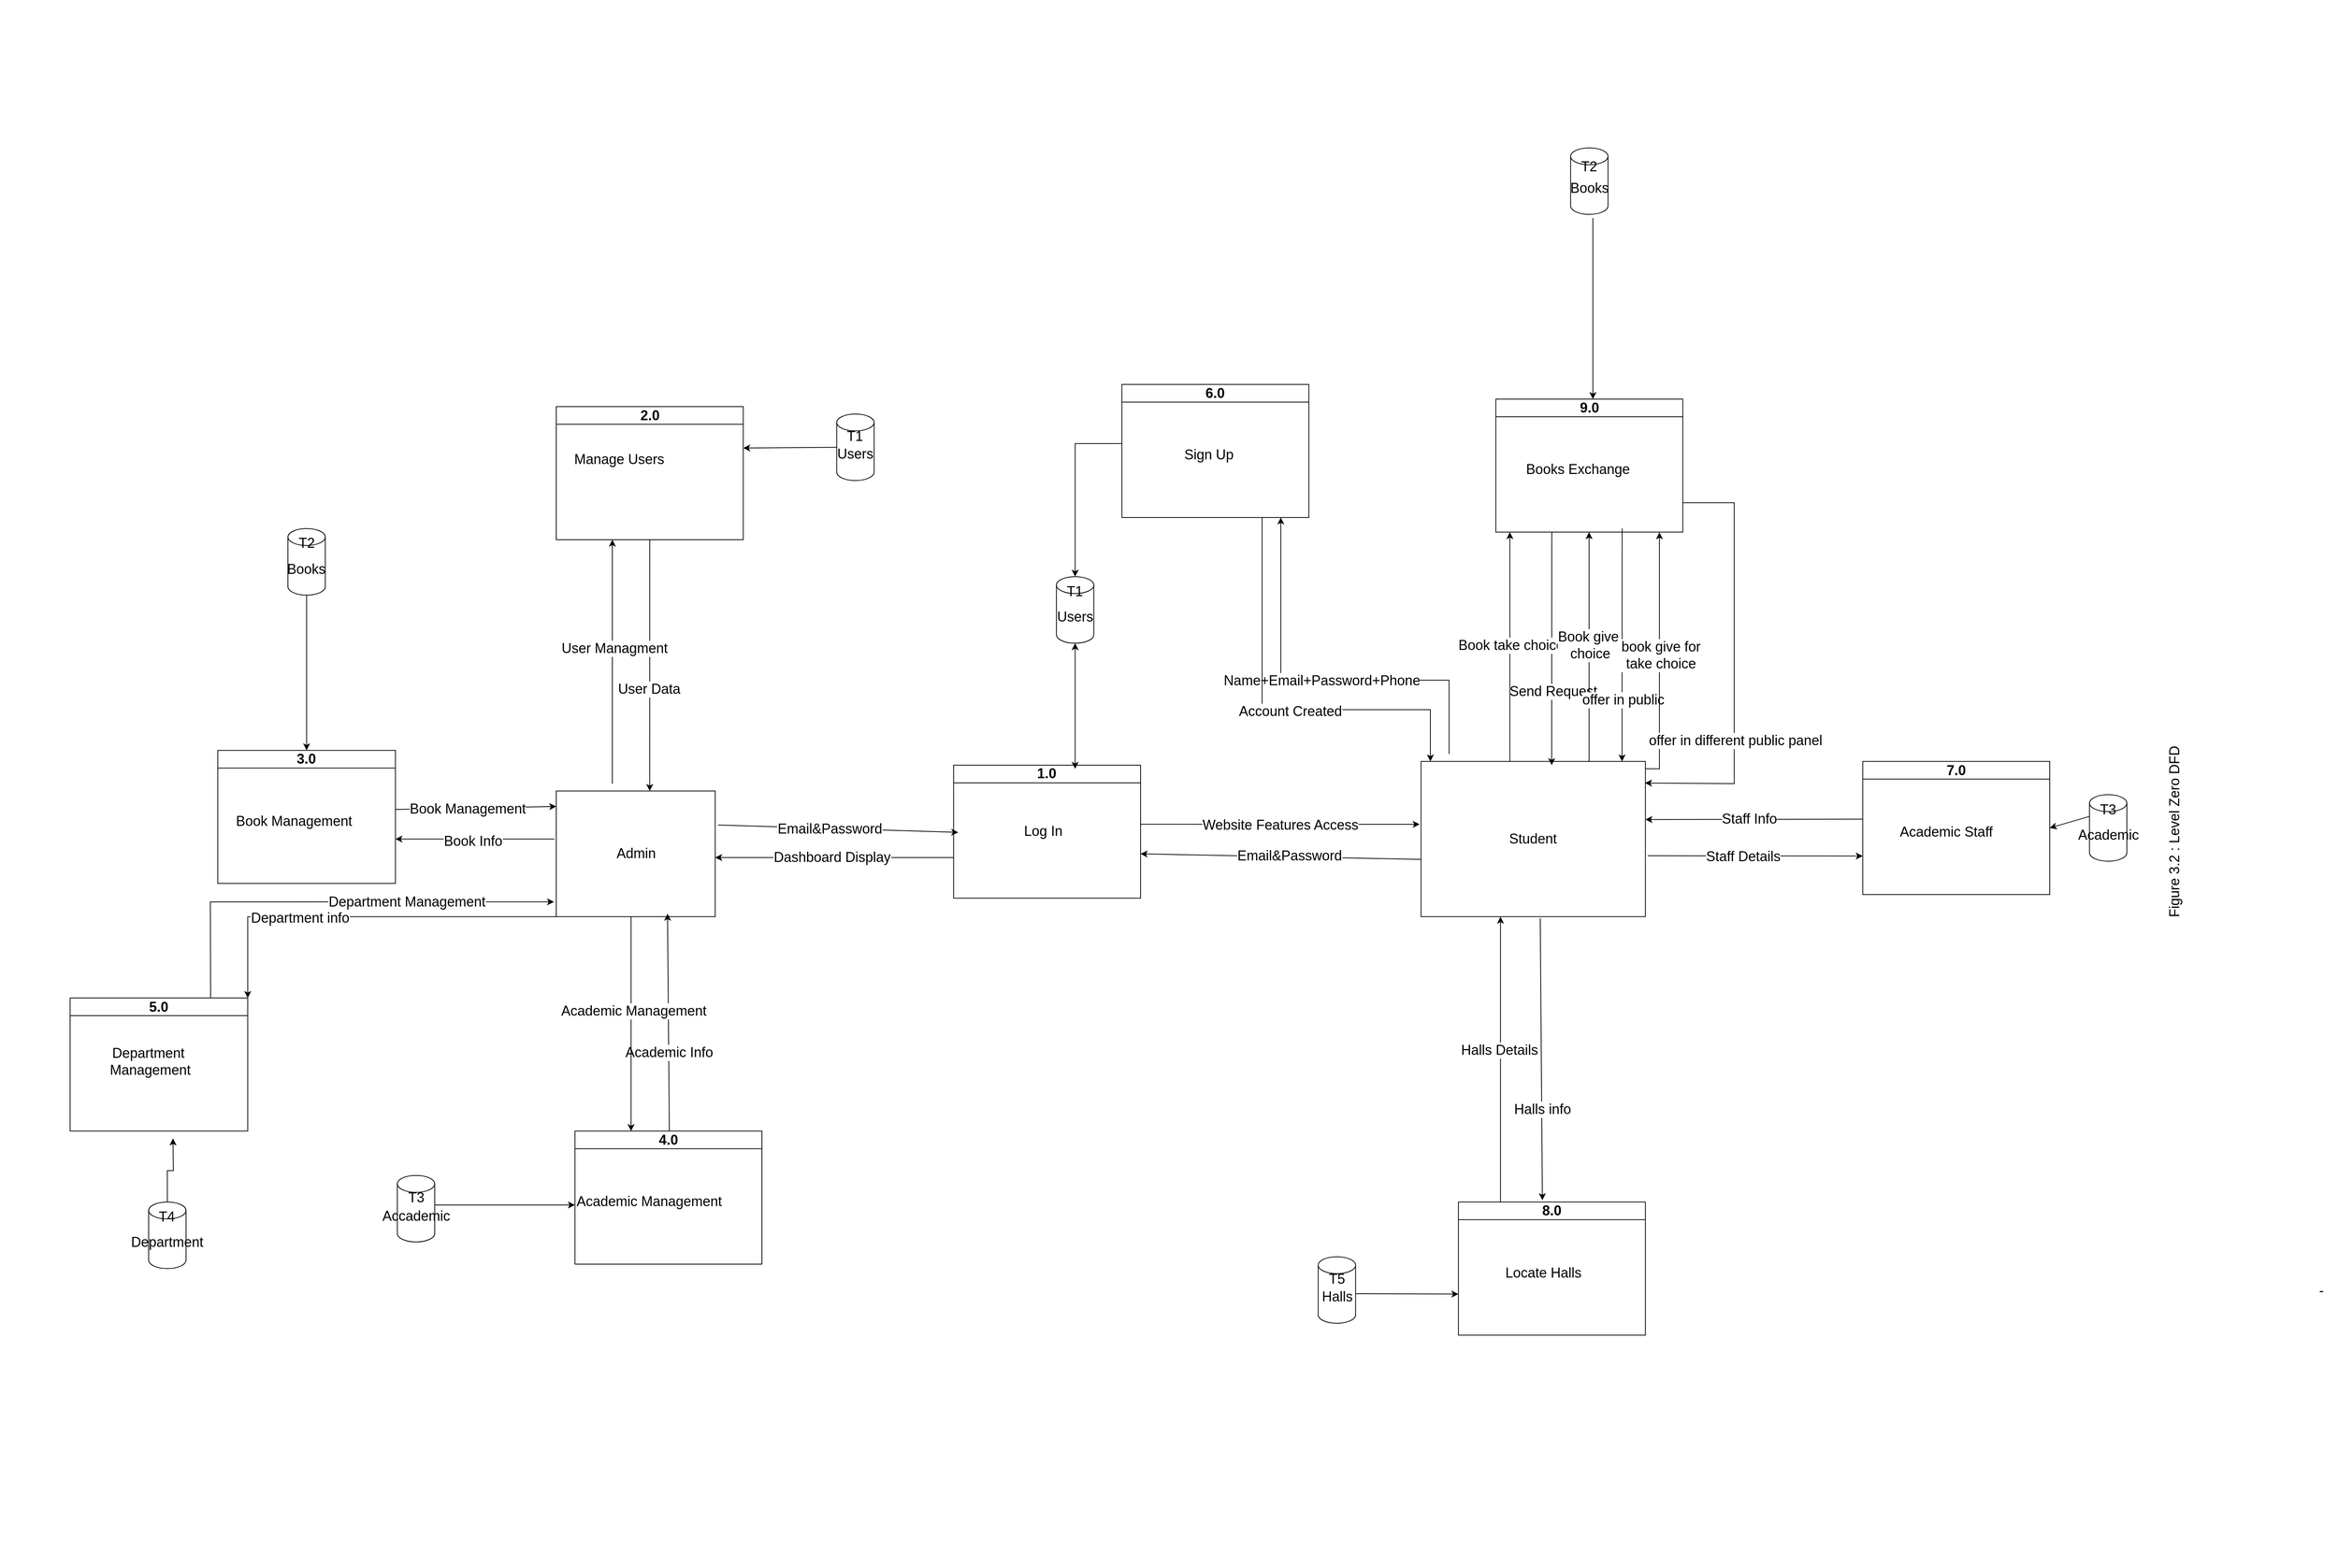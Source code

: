 <mxfile version="26.2.2">
  <diagram name="Page-1" id="_9vZ8oShTqBhKoVnPYbj">
    <mxGraphModel dx="2856" dy="1778" grid="1" gridSize="10" guides="1" tooltips="1" connect="1" arrows="1" fold="1" page="1" pageScale="1" pageWidth="827" pageHeight="1169" math="0" shadow="0">
      <root>
        <mxCell id="0" />
        <mxCell id="1" parent="0" />
        <mxCell id="Md7voPXawlqijYOtu8PX-1" value="" style="group;fontSize=18;" vertex="1" connectable="0" parent="1">
          <mxGeometry x="150" y="150" width="3040" height="2040" as="geometry" />
        </mxCell>
        <mxCell id="8zWX4DSV_wn8XyTYf-UK-1" value="1.0" style="swimlane;whiteSpace=wrap;html=1;fontSize=18;" parent="Md7voPXawlqijYOtu8PX-1" vertex="1">
          <mxGeometry x="1240.32" y="995.943" width="243.2" height="173.208" as="geometry" />
        </mxCell>
        <mxCell id="8zWX4DSV_wn8XyTYf-UK-2" value="&amp;nbsp;Log In&lt;div&gt;&lt;br&gt;&lt;/div&gt;" style="text;html=1;align=center;verticalAlign=middle;resizable=0;points=[];autosize=1;strokeColor=none;fillColor=none;fontSize=18;" parent="8zWX4DSV_wn8XyTYf-UK-1" vertex="1">
          <mxGeometry x="74.04" y="67.17" width="80" height="60" as="geometry" />
        </mxCell>
        <mxCell id="8zWX4DSV_wn8XyTYf-UK-3" value="&lt;font&gt;Admin&lt;/font&gt;" style="rounded=0;whiteSpace=wrap;html=1;fontSize=18;" parent="Md7voPXawlqijYOtu8PX-1" vertex="1">
          <mxGeometry x="723.52" y="1029.623" width="206.72" height="163.585" as="geometry" />
        </mxCell>
        <mxCell id="8zWX4DSV_wn8XyTYf-UK-4" value="" style="endArrow=classic;html=1;rounded=0;entryX=1;entryY=0.75;entryDx=0;entryDy=0;fontSize=18;" parent="Md7voPXawlqijYOtu8PX-1" edge="1">
          <mxGeometry width="50" height="50" relative="1" as="geometry">
            <mxPoint x="1240.32" y="1116.226" as="sourcePoint" />
            <mxPoint x="930.24" y="1116.226" as="targetPoint" />
          </mxGeometry>
        </mxCell>
        <mxCell id="8zWX4DSV_wn8XyTYf-UK-5" value="Dashboard Display" style="edgeLabel;html=1;align=center;verticalAlign=middle;resizable=0;points=[];fontSize=18;" parent="8zWX4DSV_wn8XyTYf-UK-4" vertex="1" connectable="0">
          <mxGeometry x="0.026" relative="1" as="geometry">
            <mxPoint as="offset" />
          </mxGeometry>
        </mxCell>
        <mxCell id="8zWX4DSV_wn8XyTYf-UK-6" value="" style="endArrow=classic;html=1;rounded=0;exitX=1.025;exitY=0.383;exitDx=0;exitDy=0;exitPerimeter=0;fontSize=18;" parent="Md7voPXawlqijYOtu8PX-1" edge="1">
          <mxGeometry width="50" height="50" relative="1" as="geometry">
            <mxPoint x="933.888" y="1073.848" as="sourcePoint" />
            <mxPoint x="1246.4" y="1083.509" as="targetPoint" />
          </mxGeometry>
        </mxCell>
        <mxCell id="8zWX4DSV_wn8XyTYf-UK-7" value="Email&amp;amp;Password" style="edgeLabel;html=1;align=center;verticalAlign=middle;resizable=0;points=[];fontSize=18;" parent="8zWX4DSV_wn8XyTYf-UK-6" vertex="1" connectable="0">
          <mxGeometry x="-0.075" relative="1" as="geometry">
            <mxPoint as="offset" />
          </mxGeometry>
        </mxCell>
        <mxCell id="8zWX4DSV_wn8XyTYf-UK-8" value="2.0" style="swimlane;whiteSpace=wrap;html=1;fontSize=18;" parent="Md7voPXawlqijYOtu8PX-1" vertex="1">
          <mxGeometry x="723.52" y="529.284" width="243.2" height="173.208" as="geometry" />
        </mxCell>
        <mxCell id="8zWX4DSV_wn8XyTYf-UK-9" value="Manage Users" style="text;html=1;align=center;verticalAlign=middle;resizable=0;points=[];autosize=1;strokeColor=none;fillColor=none;fontSize=18;" parent="8zWX4DSV_wn8XyTYf-UK-8" vertex="1">
          <mxGeometry x="11.119" y="48.887" width="140" height="40" as="geometry" />
        </mxCell>
        <mxCell id="8zWX4DSV_wn8XyTYf-UK-10" value="" style="endArrow=classic;html=1;rounded=0;entryX=0.583;entryY=0.083;entryDx=0;entryDy=0;entryPerimeter=0;fontSize=18;" parent="Md7voPXawlqijYOtu8PX-1" edge="1">
          <mxGeometry width="50" height="50" relative="1" as="geometry">
            <mxPoint x="845.12" y="702.491" as="sourcePoint" />
            <mxPoint x="845.071" y="1029.623" as="targetPoint" />
          </mxGeometry>
        </mxCell>
        <mxCell id="8zWX4DSV_wn8XyTYf-UK-11" value="User Data" style="edgeLabel;html=1;align=center;verticalAlign=middle;resizable=0;points=[];fontSize=18;" parent="8zWX4DSV_wn8XyTYf-UK-10" vertex="1" connectable="0">
          <mxGeometry x="0.01" y="-1" relative="1" as="geometry">
            <mxPoint y="29" as="offset" />
          </mxGeometry>
        </mxCell>
        <mxCell id="8zWX4DSV_wn8XyTYf-UK-12" value="" style="endArrow=classic;html=1;rounded=0;exitX=0.25;exitY=0;exitDx=0;exitDy=0;fontSize=18;" parent="Md7voPXawlqijYOtu8PX-1" edge="1">
          <mxGeometry width="50" height="50" relative="1" as="geometry">
            <mxPoint x="796.48" y="1020.038" as="sourcePoint" />
            <mxPoint x="796.48" y="702.491" as="targetPoint" />
          </mxGeometry>
        </mxCell>
        <mxCell id="8zWX4DSV_wn8XyTYf-UK-13" value="User Managment" style="edgeLabel;html=1;align=center;verticalAlign=middle;resizable=0;points=[];fontSize=18;" parent="8zWX4DSV_wn8XyTYf-UK-12" vertex="1" connectable="0">
          <mxGeometry x="0.108" y="-2" relative="1" as="geometry">
            <mxPoint as="offset" />
          </mxGeometry>
        </mxCell>
        <mxCell id="8zWX4DSV_wn8XyTYf-UK-14" value="Users" style="shape=cylinder3;whiteSpace=wrap;html=1;boundedLbl=1;backgroundOutline=1;size=11;fontSize=18;" parent="Md7voPXawlqijYOtu8PX-1" vertex="1">
          <mxGeometry x="1088.32" y="538.906" width="48.64" height="86.604" as="geometry" />
        </mxCell>
        <mxCell id="8zWX4DSV_wn8XyTYf-UK-15" value="" style="endArrow=classic;html=1;rounded=0;exitX=0;exitY=0.5;exitDx=0;exitDy=0;exitPerimeter=0;fontSize=18;" parent="Md7voPXawlqijYOtu8PX-1" source="8zWX4DSV_wn8XyTYf-UK-14" edge="1">
          <mxGeometry width="50" height="50" relative="1" as="geometry">
            <mxPoint x="1036.64" y="586.057" as="sourcePoint" />
            <mxPoint x="966.72" y="583.171" as="targetPoint" />
          </mxGeometry>
        </mxCell>
        <mxCell id="8zWX4DSV_wn8XyTYf-UK-16" value="T1" style="text;html=1;align=center;verticalAlign=middle;whiteSpace=wrap;rounded=0;fontSize=18;" parent="Md7voPXawlqijYOtu8PX-1" vertex="1">
          <mxGeometry x="1094.4" y="548.529" width="36.48" height="38.491" as="geometry" />
        </mxCell>
        <mxCell id="8zWX4DSV_wn8XyTYf-UK-17" value="3.0" style="swimlane;whiteSpace=wrap;html=1;fontSize=18;" parent="Md7voPXawlqijYOtu8PX-1" vertex="1">
          <mxGeometry x="283.279" y="976.698" width="231.04" height="173.208" as="geometry" />
        </mxCell>
        <mxCell id="8zWX4DSV_wn8XyTYf-UK-18" value="Book Management" style="text;html=1;align=center;verticalAlign=middle;resizable=0;points=[];autosize=1;strokeColor=none;fillColor=none;fontSize=18;" parent="8zWX4DSV_wn8XyTYf-UK-17" vertex="1">
          <mxGeometry x="14.159" y="71.981" width="170" height="40" as="geometry" />
        </mxCell>
        <mxCell id="8zWX4DSV_wn8XyTYf-UK-19" value="" style="endArrow=classic;html=1;rounded=0;exitX=0;exitY=0.75;exitDx=0;exitDy=0;fontSize=18;" parent="Md7voPXawlqijYOtu8PX-1" edge="1">
          <mxGeometry width="50" height="50" relative="1" as="geometry">
            <mxPoint x="721.039" y="1092.17" as="sourcePoint" />
            <mxPoint x="514.319" y="1092.17" as="targetPoint" />
          </mxGeometry>
        </mxCell>
        <mxCell id="8zWX4DSV_wn8XyTYf-UK-20" value="Book Info" style="edgeLabel;html=1;align=center;verticalAlign=middle;resizable=0;points=[];fontSize=18;" parent="8zWX4DSV_wn8XyTYf-UK-19" vertex="1" connectable="0">
          <mxGeometry x="0.024" y="3" relative="1" as="geometry">
            <mxPoint as="offset" />
          </mxGeometry>
        </mxCell>
        <mxCell id="8zWX4DSV_wn8XyTYf-UK-21" value="" style="endArrow=classic;html=1;rounded=0;entryX=0.017;entryY=0.383;entryDx=0;entryDy=0;entryPerimeter=0;fontSize=18;" parent="Md7voPXawlqijYOtu8PX-1" edge="1">
          <mxGeometry width="50" height="50" relative="1" as="geometry">
            <mxPoint x="514.319" y="1053.679" as="sourcePoint" />
            <mxPoint x="723.52" y="1049.792" as="targetPoint" />
          </mxGeometry>
        </mxCell>
        <mxCell id="8zWX4DSV_wn8XyTYf-UK-22" value="Book Management" style="edgeLabel;html=1;align=center;verticalAlign=middle;resizable=0;points=[];fontSize=18;" parent="8zWX4DSV_wn8XyTYf-UK-21" vertex="1" connectable="0">
          <mxGeometry x="-0.105" y="-1" relative="1" as="geometry">
            <mxPoint as="offset" />
          </mxGeometry>
        </mxCell>
        <mxCell id="8zWX4DSV_wn8XyTYf-UK-23" value="Books" style="shape=cylinder3;whiteSpace=wrap;html=1;boundedLbl=1;backgroundOutline=1;size=11;fontSize=18;" parent="Md7voPXawlqijYOtu8PX-1" vertex="1">
          <mxGeometry x="374.479" y="688.019" width="48.64" height="86.604" as="geometry" />
        </mxCell>
        <mxCell id="8zWX4DSV_wn8XyTYf-UK-24" value="T2" style="text;html=1;align=center;verticalAlign=middle;whiteSpace=wrap;rounded=0;fontSize=18;" parent="Md7voPXawlqijYOtu8PX-1" vertex="1">
          <mxGeometry x="380.559" y="688.019" width="36.48" height="38.491" as="geometry" />
        </mxCell>
        <mxCell id="8zWX4DSV_wn8XyTYf-UK-25" value="" style="endArrow=classic;html=1;rounded=0;exitX=0.5;exitY=1;exitDx=0;exitDy=0;exitPerimeter=0;entryX=0.5;entryY=0;entryDx=0;entryDy=0;fontSize=18;" parent="Md7voPXawlqijYOtu8PX-1" source="8zWX4DSV_wn8XyTYf-UK-23" target="8zWX4DSV_wn8XyTYf-UK-17" edge="1">
          <mxGeometry width="50" height="50" relative="1" as="geometry">
            <mxPoint x="417.039" y="841.981" as="sourcePoint" />
            <mxPoint x="380.559" y="957.453" as="targetPoint" />
          </mxGeometry>
        </mxCell>
        <mxCell id="8zWX4DSV_wn8XyTYf-UK-26" value="4.0" style="swimlane;whiteSpace=wrap;html=1;fontSize=18;" parent="Md7voPXawlqijYOtu8PX-1" vertex="1">
          <mxGeometry x="747.84" y="1472.264" width="243.2" height="173.208" as="geometry" />
        </mxCell>
        <mxCell id="8zWX4DSV_wn8XyTYf-UK-27" value="Academic Management" style="text;html=1;align=center;verticalAlign=middle;resizable=0;points=[];autosize=1;strokeColor=none;fillColor=none;fontSize=18;" parent="8zWX4DSV_wn8XyTYf-UK-26" vertex="1">
          <mxGeometry x="-9.081" y="71.981" width="210" height="40" as="geometry" />
        </mxCell>
        <mxCell id="8zWX4DSV_wn8XyTYf-UK-28" value="" style="endArrow=classic;html=1;rounded=0;entryX=0.567;entryY=0.967;entryDx=0;entryDy=0;entryPerimeter=0;fontSize=18;" parent="Md7voPXawlqijYOtu8PX-1" edge="1">
          <mxGeometry width="50" height="50" relative="1" as="geometry">
            <mxPoint x="870.632" y="1472.264" as="sourcePoint" />
            <mxPoint x="868.248" y="1189.397" as="targetPoint" />
          </mxGeometry>
        </mxCell>
        <mxCell id="8zWX4DSV_wn8XyTYf-UK-29" value="Academic Info" style="edgeLabel;html=1;align=center;verticalAlign=middle;resizable=0;points=[];fontSize=18;" parent="8zWX4DSV_wn8XyTYf-UK-28" vertex="1" connectable="0">
          <mxGeometry x="-0.224" y="1" relative="1" as="geometry">
            <mxPoint x="1" y="7" as="offset" />
          </mxGeometry>
        </mxCell>
        <mxCell id="8zWX4DSV_wn8XyTYf-UK-30" value="" style="endArrow=classic;html=1;rounded=0;entryX=0.3;entryY=0;entryDx=0;entryDy=0;entryPerimeter=0;exitX=0.25;exitY=1;exitDx=0;exitDy=0;fontSize=18;" parent="Md7voPXawlqijYOtu8PX-1" target="8zWX4DSV_wn8XyTYf-UK-26" edge="1">
          <mxGeometry width="50" height="50" relative="1" as="geometry">
            <mxPoint x="820.8" y="1193.208" as="sourcePoint" />
            <mxPoint x="796.48" y="1202.83" as="targetPoint" />
          </mxGeometry>
        </mxCell>
        <mxCell id="8zWX4DSV_wn8XyTYf-UK-31" value="Academic Management" style="edgeLabel;html=1;align=center;verticalAlign=middle;resizable=0;points=[];fontSize=18;" parent="8zWX4DSV_wn8XyTYf-UK-30" vertex="1" connectable="0">
          <mxGeometry x="-0.117" y="3" relative="1" as="geometry">
            <mxPoint as="offset" />
          </mxGeometry>
        </mxCell>
        <mxCell id="8zWX4DSV_wn8XyTYf-UK-32" value="&lt;font&gt;Accademic&lt;/font&gt;" style="shape=cylinder3;whiteSpace=wrap;html=1;boundedLbl=1;backgroundOutline=1;size=11;fontSize=18;" parent="Md7voPXawlqijYOtu8PX-1" vertex="1">
          <mxGeometry x="516.8" y="1530.0" width="48.64" height="86.604" as="geometry" />
        </mxCell>
        <mxCell id="8zWX4DSV_wn8XyTYf-UK-33" value="T3" style="text;html=1;align=center;verticalAlign=middle;whiteSpace=wrap;rounded=0;fontSize=18;" parent="Md7voPXawlqijYOtu8PX-1" vertex="1">
          <mxGeometry x="504.64" y="1530.0" width="72.96" height="57.736" as="geometry" />
        </mxCell>
        <mxCell id="8zWX4DSV_wn8XyTYf-UK-34" value="" style="endArrow=classic;html=1;rounded=0;fontSize=18;" parent="Md7voPXawlqijYOtu8PX-1" edge="1">
          <mxGeometry width="50" height="50" relative="1" as="geometry">
            <mxPoint x="565.44" y="1568.491" as="sourcePoint" />
            <mxPoint x="747.84" y="1568.491" as="targetPoint" />
          </mxGeometry>
        </mxCell>
        <mxCell id="8zWX4DSV_wn8XyTYf-UK-35" value="Student" style="rounded=0;whiteSpace=wrap;html=1;fontSize=18;" parent="Md7voPXawlqijYOtu8PX-1" vertex="1">
          <mxGeometry x="1848.32" y="991.132" width="291.84" height="202.075" as="geometry" />
        </mxCell>
        <mxCell id="8zWX4DSV_wn8XyTYf-UK-36" value="" style="endArrow=classic;html=1;rounded=0;exitX=0;exitY=0.75;exitDx=0;exitDy=0;fontSize=18;" parent="Md7voPXawlqijYOtu8PX-1" edge="1">
          <mxGeometry width="50" height="50" relative="1" as="geometry">
            <mxPoint x="1848.32" y="1118.632" as="sourcePoint" />
            <mxPoint x="1483.52" y="1111.415" as="targetPoint" />
          </mxGeometry>
        </mxCell>
        <mxCell id="8zWX4DSV_wn8XyTYf-UK-37" value="Email&amp;amp;Password" style="edgeLabel;html=1;align=center;verticalAlign=middle;resizable=0;points=[];fontSize=18;" parent="8zWX4DSV_wn8XyTYf-UK-36" vertex="1" connectable="0">
          <mxGeometry x="-0.058" y="-1" relative="1" as="geometry">
            <mxPoint as="offset" />
          </mxGeometry>
        </mxCell>
        <mxCell id="8zWX4DSV_wn8XyTYf-UK-38" value="" style="endArrow=classic;html=1;rounded=0;entryX=-0.011;entryY=0.385;entryDx=0;entryDy=0;entryPerimeter=0;fontSize=18;" parent="Md7voPXawlqijYOtu8PX-1" edge="1">
          <mxGeometry width="50" height="50" relative="1" as="geometry">
            <mxPoint x="1483.52" y="1072.925" as="sourcePoint" />
            <mxPoint x="1846.581" y="1072.973" as="targetPoint" />
          </mxGeometry>
        </mxCell>
        <mxCell id="8zWX4DSV_wn8XyTYf-UK-39" value="Website Features Access" style="edgeLabel;html=1;align=center;verticalAlign=middle;resizable=0;points=[];fontSize=18;" parent="8zWX4DSV_wn8XyTYf-UK-38" vertex="1" connectable="0">
          <mxGeometry x="0.001" y="-1" relative="1" as="geometry">
            <mxPoint as="offset" />
          </mxGeometry>
        </mxCell>
        <mxCell id="8zWX4DSV_wn8XyTYf-UK-40" value="9.0" style="swimlane;whiteSpace=wrap;html=1;fontSize=18;" parent="Md7voPXawlqijYOtu8PX-1" vertex="1">
          <mxGeometry x="1945.6" y="519.469" width="243.2" height="173.208" as="geometry" />
        </mxCell>
        <mxCell id="8zWX4DSV_wn8XyTYf-UK-41" value="Books Exchange" style="text;html=1;align=center;verticalAlign=middle;resizable=0;points=[];autosize=1;strokeColor=none;fillColor=none;fontSize=18;" parent="8zWX4DSV_wn8XyTYf-UK-40" vertex="1">
          <mxGeometry x="26.48" y="71.981" width="160" height="40" as="geometry" />
        </mxCell>
        <mxCell id="8zWX4DSV_wn8XyTYf-UK-42" value="" style="endArrow=classic;html=1;rounded=0;entryX=0.649;entryY=0.043;entryDx=0;entryDy=0;entryPerimeter=0;fontSize=18;" parent="Md7voPXawlqijYOtu8PX-1" edge="1">
          <mxGeometry width="50" height="50" relative="1" as="geometry">
            <mxPoint x="2018.402" y="692.676" as="sourcePoint" />
            <mxPoint x="2018.256" y="995.943" as="targetPoint" />
          </mxGeometry>
        </mxCell>
        <mxCell id="8zWX4DSV_wn8XyTYf-UK-43" value="Send Request" style="edgeLabel;html=1;align=center;verticalAlign=middle;resizable=0;points=[];fontSize=18;" parent="8zWX4DSV_wn8XyTYf-UK-42" vertex="1" connectable="0">
          <mxGeometry x="0.37" y="1" relative="1" as="geometry">
            <mxPoint as="offset" />
          </mxGeometry>
        </mxCell>
        <mxCell id="8zWX4DSV_wn8XyTYf-UK-44" value="" style="endArrow=classic;html=1;rounded=0;fontSize=18;" parent="Md7voPXawlqijYOtu8PX-1" edge="1">
          <mxGeometry width="50" height="50" relative="1" as="geometry">
            <mxPoint x="1963.84" y="990.978" as="sourcePoint" />
            <mxPoint x="1963.84" y="692.676" as="targetPoint" />
          </mxGeometry>
        </mxCell>
        <mxCell id="8zWX4DSV_wn8XyTYf-UK-45" value="Book take choice" style="edgeLabel;html=1;align=center;verticalAlign=middle;resizable=0;points=[];fontSize=18;" parent="8zWX4DSV_wn8XyTYf-UK-44" vertex="1" connectable="0">
          <mxGeometry x="0.017" y="-1" relative="1" as="geometry">
            <mxPoint as="offset" />
          </mxGeometry>
        </mxCell>
        <mxCell id="8zWX4DSV_wn8XyTYf-UK-46" value="Books" style="shape=cylinder3;whiteSpace=wrap;html=1;boundedLbl=1;backgroundOutline=1;size=11;fontSize=18;" parent="Md7voPXawlqijYOtu8PX-1" vertex="1">
          <mxGeometry x="2042.88" y="192.453" width="48.64" height="86.604" as="geometry" />
        </mxCell>
        <mxCell id="8zWX4DSV_wn8XyTYf-UK-47" value="" style="endArrow=classic;html=1;rounded=0;exitX=0;exitY=0.5;exitDx=0;exitDy=0;exitPerimeter=0;entryX=1;entryY=0.5;entryDx=0;entryDy=0;fontSize=18;" parent="Md7voPXawlqijYOtu8PX-1" edge="1">
          <mxGeometry width="50" height="50" relative="1" as="geometry">
            <mxPoint x="2071.845" y="283.868" as="sourcePoint" />
            <mxPoint x="2071.845" y="519.469" as="targetPoint" />
          </mxGeometry>
        </mxCell>
        <mxCell id="8zWX4DSV_wn8XyTYf-UK-48" value="6.0" style="swimlane;whiteSpace=wrap;html=1;fontSize=18;" parent="Md7voPXawlqijYOtu8PX-1" vertex="1">
          <mxGeometry x="1459.2" y="500.416" width="243.2" height="173.208" as="geometry" />
        </mxCell>
        <mxCell id="8zWX4DSV_wn8XyTYf-UK-49" value="Sign Up" style="text;html=1;align=center;verticalAlign=middle;resizable=0;points=[];autosize=1;strokeColor=none;fillColor=none;fontSize=18;" parent="8zWX4DSV_wn8XyTYf-UK-48" vertex="1">
          <mxGeometry x="67.96" y="71.981" width="90" height="40" as="geometry" />
        </mxCell>
        <mxCell id="8zWX4DSV_wn8XyTYf-UK-50" value="" style="endArrow=classic;html=1;rounded=0;fontSize=18;" parent="Md7voPXawlqijYOtu8PX-1" edge="1">
          <mxGeometry width="50" height="50" relative="1" as="geometry">
            <mxPoint x="1884.8" y="981.548" as="sourcePoint" />
            <mxPoint x="1665.92" y="673.623" as="targetPoint" />
            <Array as="points">
              <mxPoint x="1884.8" y="885.322" />
              <mxPoint x="1665.92" y="885.322" />
            </Array>
          </mxGeometry>
        </mxCell>
        <mxCell id="8zWX4DSV_wn8XyTYf-UK-51" value="Name+Email+Password+Phone" style="edgeLabel;html=1;align=center;verticalAlign=middle;resizable=0;points=[];fontSize=18;" parent="8zWX4DSV_wn8XyTYf-UK-50" vertex="1" connectable="0">
          <mxGeometry x="0.071" y="-3" relative="1" as="geometry">
            <mxPoint x="20" y="3" as="offset" />
          </mxGeometry>
        </mxCell>
        <mxCell id="8zWX4DSV_wn8XyTYf-UK-52" value="" style="endArrow=classic;html=1;rounded=0;entryX=0;entryY=0;entryDx=0;entryDy=0;exitX=0.75;exitY=1;exitDx=0;exitDy=0;fontSize=18;" parent="Md7voPXawlqijYOtu8PX-1" source="8zWX4DSV_wn8XyTYf-UK-48" edge="1">
          <mxGeometry width="50" height="50" relative="1" as="geometry">
            <mxPoint x="1629.44" y="692.869" as="sourcePoint" />
            <mxPoint x="1860.48" y="991.171" as="targetPoint" />
            <Array as="points">
              <mxPoint x="1641.6" y="923.812" />
              <mxPoint x="1860.48" y="923.812" />
            </Array>
          </mxGeometry>
        </mxCell>
        <mxCell id="8zWX4DSV_wn8XyTYf-UK-53" value="Account Created" style="edgeLabel;html=1;align=center;verticalAlign=middle;resizable=0;points=[];fontSize=18;" parent="8zWX4DSV_wn8XyTYf-UK-52" vertex="1" connectable="0">
          <mxGeometry x="0.067" y="-2" relative="1" as="geometry">
            <mxPoint as="offset" />
          </mxGeometry>
        </mxCell>
        <mxCell id="8zWX4DSV_wn8XyTYf-UK-54" value="Users" style="shape=cylinder3;whiteSpace=wrap;html=1;boundedLbl=1;backgroundOutline=1;size=11;fontSize=18;" parent="Md7voPXawlqijYOtu8PX-1" vertex="1">
          <mxGeometry x="1374.08" y="750.605" width="48.64" height="86.604" as="geometry" />
        </mxCell>
        <mxCell id="8zWX4DSV_wn8XyTYf-UK-55" value="" style="endArrow=classic;startArrow=classic;html=1;rounded=0;entryX=0.5;entryY=1;entryDx=0;entryDy=0;entryPerimeter=0;exitX=0.65;exitY=0.028;exitDx=0;exitDy=0;exitPerimeter=0;fontSize=18;" parent="Md7voPXawlqijYOtu8PX-1" source="8zWX4DSV_wn8XyTYf-UK-1" target="8zWX4DSV_wn8XyTYf-UK-54" edge="1">
          <mxGeometry width="50" height="50" relative="1" as="geometry">
            <mxPoint x="1398.4" y="962.303" as="sourcePoint" />
            <mxPoint x="1459.2" y="866.076" as="targetPoint" />
          </mxGeometry>
        </mxCell>
        <mxCell id="8zWX4DSV_wn8XyTYf-UK-56" value="" style="endArrow=classic;html=1;rounded=0;entryX=0.5;entryY=0;entryDx=0;entryDy=0;entryPerimeter=0;fontSize=18;" parent="Md7voPXawlqijYOtu8PX-1" target="8zWX4DSV_wn8XyTYf-UK-54" edge="1">
          <mxGeometry width="50" height="50" relative="1" as="geometry">
            <mxPoint x="1459.2" y="577.397" as="sourcePoint" />
            <mxPoint x="1361.92" y="596.642" as="targetPoint" />
            <Array as="points">
              <mxPoint x="1398.4" y="577.397" />
            </Array>
          </mxGeometry>
        </mxCell>
        <mxCell id="8zWX4DSV_wn8XyTYf-UK-57" value="7.0" style="swimlane;whiteSpace=wrap;html=1;fontSize=18;" parent="Md7voPXawlqijYOtu8PX-1" vertex="1">
          <mxGeometry x="2422.844" y="991.132" width="243.2" height="173.208" as="geometry" />
        </mxCell>
        <mxCell id="8zWX4DSV_wn8XyTYf-UK-58" value="Academic Staff" style="text;html=1;align=center;verticalAlign=middle;resizable=0;points=[];autosize=1;strokeColor=none;fillColor=none;fontSize=18;" parent="8zWX4DSV_wn8XyTYf-UK-57" vertex="1">
          <mxGeometry x="38.479" y="71.981" width="140" height="40" as="geometry" />
        </mxCell>
        <mxCell id="8zWX4DSV_wn8XyTYf-UK-59" value="" style="endArrow=classic;html=1;rounded=0;entryX=0.981;entryY=0.374;entryDx=0;entryDy=0;entryPerimeter=0;fontSize=18;" parent="Md7voPXawlqijYOtu8PX-1" edge="1">
          <mxGeometry width="50" height="50" relative="1" as="geometry">
            <mxPoint x="2422.844" y="1066.189" as="sourcePoint" />
            <mxPoint x="2140.16" y="1066.785" as="targetPoint" />
          </mxGeometry>
        </mxCell>
        <mxCell id="8zWX4DSV_wn8XyTYf-UK-60" value="Staff Info" style="edgeLabel;html=1;align=center;verticalAlign=middle;resizable=0;points=[];fontSize=18;" parent="8zWX4DSV_wn8XyTYf-UK-59" vertex="1" connectable="0">
          <mxGeometry x="0.049" y="-1" relative="1" as="geometry">
            <mxPoint as="offset" />
          </mxGeometry>
        </mxCell>
        <mxCell id="8zWX4DSV_wn8XyTYf-UK-61" value="" style="endArrow=classic;html=1;rounded=0;exitX=1;exitY=0.75;exitDx=0;exitDy=0;fontSize=18;" parent="Md7voPXawlqijYOtu8PX-1" edge="1">
          <mxGeometry width="50" height="50" relative="1" as="geometry">
            <mxPoint x="2143.164" y="1113.821" as="sourcePoint" />
            <mxPoint x="2422.844" y="1114.302" as="targetPoint" />
          </mxGeometry>
        </mxCell>
        <mxCell id="8zWX4DSV_wn8XyTYf-UK-62" value="Staff Details" style="edgeLabel;html=1;align=center;verticalAlign=middle;resizable=0;points=[];fontSize=18;" parent="8zWX4DSV_wn8XyTYf-UK-61" vertex="1" connectable="0">
          <mxGeometry x="-0.112" y="-1" relative="1" as="geometry">
            <mxPoint as="offset" />
          </mxGeometry>
        </mxCell>
        <mxCell id="8zWX4DSV_wn8XyTYf-UK-63" value="Academic" style="shape=cylinder3;whiteSpace=wrap;html=1;boundedLbl=1;backgroundOutline=1;size=11;fontSize=18;" parent="Md7voPXawlqijYOtu8PX-1" vertex="1">
          <mxGeometry x="2717.76" y="1034.434" width="48.64" height="86.604" as="geometry" />
        </mxCell>
        <mxCell id="8zWX4DSV_wn8XyTYf-UK-64" value="" style="endArrow=classic;html=1;rounded=0;exitX=0;exitY=0;exitDx=0;exitDy=28.25;exitPerimeter=0;entryX=1;entryY=0.5;entryDx=0;entryDy=0;fontSize=18;" parent="Md7voPXawlqijYOtu8PX-1" source="8zWX4DSV_wn8XyTYf-UK-63" target="8zWX4DSV_wn8XyTYf-UK-57" edge="1">
          <mxGeometry width="50" height="50" relative="1" as="geometry">
            <mxPoint x="2702.524" y="1068.113" as="sourcePoint" />
            <mxPoint x="2763.324" y="971.887" as="targetPoint" />
          </mxGeometry>
        </mxCell>
        <mxCell id="8zWX4DSV_wn8XyTYf-UK-65" value="8.0" style="swimlane;whiteSpace=wrap;html=1;fontSize=18;" parent="Md7voPXawlqijYOtu8PX-1" vertex="1">
          <mxGeometry x="1896.96" y="1564.642" width="243.2" height="173.208" as="geometry" />
        </mxCell>
        <mxCell id="8zWX4DSV_wn8XyTYf-UK-66" value="Locate Halls" style="text;html=1;align=center;verticalAlign=middle;resizable=0;points=[];autosize=1;strokeColor=none;fillColor=none;fontSize=18;" parent="8zWX4DSV_wn8XyTYf-UK-65" vertex="1">
          <mxGeometry x="49.72" y="71.981" width="120" height="40" as="geometry" />
        </mxCell>
        <mxCell id="8zWX4DSV_wn8XyTYf-UK-67" value="" style="endArrow=classic;html=1;rounded=0;exitX=0.827;exitY=0.971;exitDx=0;exitDy=0;exitPerimeter=0;entryX=0.449;entryY=-0.014;entryDx=0;entryDy=0;entryPerimeter=0;fontSize=18;" parent="Md7voPXawlqijYOtu8PX-1" target="8zWX4DSV_wn8XyTYf-UK-65" edge="1">
          <mxGeometry width="50" height="50" relative="1" as="geometry">
            <mxPoint x="2003.372" y="1195.353" as="sourcePoint" />
            <mxPoint x="2006.4" y="1545.396" as="targetPoint" />
          </mxGeometry>
        </mxCell>
        <mxCell id="8zWX4DSV_wn8XyTYf-UK-68" value="Halls info" style="edgeLabel;html=1;align=center;verticalAlign=middle;resizable=0;points=[];fontSize=18;" parent="8zWX4DSV_wn8XyTYf-UK-67" vertex="1" connectable="0">
          <mxGeometry x="0.353" relative="1" as="geometry">
            <mxPoint as="offset" />
          </mxGeometry>
        </mxCell>
        <mxCell id="8zWX4DSV_wn8XyTYf-UK-69" value="" style="endArrow=classic;html=1;rounded=0;exitX=0.225;exitY=0;exitDx=0;exitDy=0;exitPerimeter=0;fontSize=18;" parent="Md7voPXawlqijYOtu8PX-1" source="8zWX4DSV_wn8XyTYf-UK-65" edge="1">
          <mxGeometry width="50" height="50" relative="1" as="geometry">
            <mxPoint x="1951.68" y="1545.396" as="sourcePoint" />
            <mxPoint x="1951.68" y="1193.208" as="targetPoint" />
          </mxGeometry>
        </mxCell>
        <mxCell id="8zWX4DSV_wn8XyTYf-UK-70" value="Halls Details" style="edgeLabel;html=1;align=center;verticalAlign=middle;resizable=0;points=[];fontSize=18;" parent="8zWX4DSV_wn8XyTYf-UK-69" vertex="1" connectable="0">
          <mxGeometry x="0.066" y="2" relative="1" as="geometry">
            <mxPoint as="offset" />
          </mxGeometry>
        </mxCell>
        <mxCell id="8zWX4DSV_wn8XyTYf-UK-71" value="Halls" style="shape=cylinder3;whiteSpace=wrap;html=1;boundedLbl=1;backgroundOutline=1;size=11;fontSize=18;" parent="Md7voPXawlqijYOtu8PX-1" vertex="1">
          <mxGeometry x="1714.56" y="1635.849" width="48.64" height="86.604" as="geometry" />
        </mxCell>
        <mxCell id="8zWX4DSV_wn8XyTYf-UK-72" value="" style="endArrow=classic;html=1;rounded=0;exitX=0;exitY=0;exitDx=0;exitDy=28.25;exitPerimeter=0;fontSize=18;" parent="Md7voPXawlqijYOtu8PX-1" edge="1">
          <mxGeometry width="50" height="50" relative="1" as="geometry">
            <mxPoint x="1763.2" y="1683.962" as="sourcePoint" />
            <mxPoint x="1896.96" y="1684.443" as="targetPoint" />
          </mxGeometry>
        </mxCell>
        <mxCell id="8zWX4DSV_wn8XyTYf-UK-73" value="T1" style="text;html=1;align=center;verticalAlign=middle;whiteSpace=wrap;rounded=0;fontSize=18;" parent="Md7voPXawlqijYOtu8PX-1" vertex="1">
          <mxGeometry x="1380.16" y="750.605" width="36.48" height="38.491" as="geometry" />
        </mxCell>
        <mxCell id="8zWX4DSV_wn8XyTYf-UK-74" value="T2" style="text;html=1;align=center;verticalAlign=middle;whiteSpace=wrap;rounded=0;fontSize=18;" parent="Md7voPXawlqijYOtu8PX-1" vertex="1">
          <mxGeometry x="2048.96" y="197.264" width="36.48" height="38.491" as="geometry" />
        </mxCell>
        <mxCell id="8zWX4DSV_wn8XyTYf-UK-75" value="T3" style="text;html=1;align=center;verticalAlign=middle;whiteSpace=wrap;rounded=0;fontSize=18;" parent="Md7voPXawlqijYOtu8PX-1" vertex="1">
          <mxGeometry x="2723.84" y="1034.434" width="36.48" height="38.491" as="geometry" />
        </mxCell>
        <mxCell id="8zWX4DSV_wn8XyTYf-UK-76" value="T5" style="text;html=1;align=center;verticalAlign=middle;whiteSpace=wrap;rounded=0;fontSize=18;" parent="Md7voPXawlqijYOtu8PX-1" vertex="1">
          <mxGeometry x="1720.64" y="1645.472" width="36.48" height="38.491" as="geometry" />
        </mxCell>
        <mxCell id="8zWX4DSV_wn8XyTYf-UK-79" value="5.0" style="swimlane;whiteSpace=wrap;html=1;fontSize=18;" parent="Md7voPXawlqijYOtu8PX-1" vertex="1">
          <mxGeometry x="91.2" y="1299.057" width="231.04" height="173.208" as="geometry" />
        </mxCell>
        <mxCell id="8zWX4DSV_wn8XyTYf-UK-80" value="Department&amp;nbsp;&lt;div&gt;Management&lt;/div&gt;" style="text;html=1;align=center;verticalAlign=middle;resizable=0;points=[];autosize=1;strokeColor=none;fillColor=none;fontSize=18;" parent="8zWX4DSV_wn8XyTYf-UK-79" vertex="1">
          <mxGeometry x="38.479" y="52.736" width="130" height="60" as="geometry" />
        </mxCell>
        <mxCell id="8zWX4DSV_wn8XyTYf-UK-81" value="" style="endArrow=classic;html=1;rounded=0;entryX=-0.014;entryY=0.882;entryDx=0;entryDy=0;entryPerimeter=0;exitX=0.791;exitY=-0.004;exitDx=0;exitDy=0;exitPerimeter=0;fontSize=18;" parent="Md7voPXawlqijYOtu8PX-1" source="8zWX4DSV_wn8XyTYf-UK-79" target="8zWX4DSV_wn8XyTYf-UK-3" edge="1">
          <mxGeometry width="50" height="50" relative="1" as="geometry">
            <mxPoint x="273.6" y="1289.434" as="sourcePoint" />
            <mxPoint x="261.44" y="1077.736" as="targetPoint" />
            <Array as="points">
              <mxPoint x="273.6" y="1173.962" />
            </Array>
          </mxGeometry>
        </mxCell>
        <mxCell id="8zWX4DSV_wn8XyTYf-UK-82" value="Department Management" style="edgeLabel;html=1;align=center;verticalAlign=middle;resizable=0;points=[];fontSize=18;" parent="8zWX4DSV_wn8XyTYf-UK-81" vertex="1" connectable="0">
          <mxGeometry x="0.127" relative="1" as="geometry">
            <mxPoint x="58" as="offset" />
          </mxGeometry>
        </mxCell>
        <mxCell id="8zWX4DSV_wn8XyTYf-UK-83" value="" style="endArrow=classic;html=1;rounded=0;exitX=0;exitY=1;exitDx=0;exitDy=0;entryX=1;entryY=0;entryDx=0;entryDy=0;fontSize=18;" parent="Md7voPXawlqijYOtu8PX-1" source="8zWX4DSV_wn8XyTYf-UK-3" target="8zWX4DSV_wn8XyTYf-UK-79" edge="1">
          <mxGeometry width="50" height="50" relative="1" as="geometry">
            <mxPoint x="380.559" y="1327.925" as="sourcePoint" />
            <mxPoint x="285.76" y="1193.208" as="targetPoint" />
            <Array as="points">
              <mxPoint x="528.96" y="1193.208" />
              <mxPoint x="322.24" y="1193.208" />
            </Array>
          </mxGeometry>
        </mxCell>
        <mxCell id="8zWX4DSV_wn8XyTYf-UK-84" value="Department info" style="edgeLabel;html=1;align=center;verticalAlign=middle;resizable=0;points=[];fontSize=18;" parent="8zWX4DSV_wn8XyTYf-UK-83" vertex="1" connectable="0">
          <mxGeometry x="0.311" y="2" relative="1" as="geometry">
            <mxPoint x="-1" as="offset" />
          </mxGeometry>
        </mxCell>
        <mxCell id="8zWX4DSV_wn8XyTYf-UK-85" value="Department" style="shape=cylinder3;whiteSpace=wrap;html=1;boundedLbl=1;backgroundOutline=1;size=11;fontSize=18;" parent="Md7voPXawlqijYOtu8PX-1" vertex="1">
          <mxGeometry x="193.344" y="1564.642" width="48.64" height="86.604" as="geometry" />
        </mxCell>
        <mxCell id="P4KERE7mAreb36h-4E0k-9" style="edgeStyle=orthogonalEdgeStyle;rounded=0;orthogonalLoop=1;jettySize=auto;html=1;fontSize=18;" parent="Md7voPXawlqijYOtu8PX-1" source="8zWX4DSV_wn8XyTYf-UK-86" edge="1">
          <mxGeometry relative="1" as="geometry">
            <mxPoint x="224.96" y="1481.887" as="targetPoint" />
          </mxGeometry>
        </mxCell>
        <mxCell id="8zWX4DSV_wn8XyTYf-UK-86" value="T4" style="text;html=1;align=center;verticalAlign=middle;whiteSpace=wrap;rounded=0;fontSize=18;" parent="Md7voPXawlqijYOtu8PX-1" vertex="1">
          <mxGeometry x="199.424" y="1564.642" width="36.48" height="38.491" as="geometry" />
        </mxCell>
        <mxCell id="8zWX4DSV_wn8XyTYf-UK-88" value="" style="endArrow=classic;html=1;rounded=0;fontSize=18;" parent="Md7voPXawlqijYOtu8PX-1" edge="1">
          <mxGeometry width="50" height="50" relative="1" as="geometry">
            <mxPoint x="2066.896" y="990.978" as="sourcePoint" />
            <mxPoint x="2066.896" y="692.676" as="targetPoint" />
          </mxGeometry>
        </mxCell>
        <mxCell id="8zWX4DSV_wn8XyTYf-UK-89" value="Book give&amp;nbsp;&lt;div&gt;choice&lt;/div&gt;" style="edgeLabel;html=1;align=center;verticalAlign=middle;resizable=0;points=[];fontSize=18;" parent="8zWX4DSV_wn8XyTYf-UK-88" vertex="1" connectable="0">
          <mxGeometry x="0.017" y="-1" relative="1" as="geometry">
            <mxPoint as="offset" />
          </mxGeometry>
        </mxCell>
        <mxCell id="8zWX4DSV_wn8XyTYf-UK-90" value="" style="endArrow=classic;html=1;rounded=0;entryX=0.649;entryY=0.043;entryDx=0;entryDy=0;entryPerimeter=0;fontSize=18;" parent="Md7voPXawlqijYOtu8PX-1" edge="1">
          <mxGeometry width="50" height="50" relative="1" as="geometry">
            <mxPoint x="2109.906" y="687.865" as="sourcePoint" />
            <mxPoint x="2109.76" y="991.132" as="targetPoint" />
          </mxGeometry>
        </mxCell>
        <mxCell id="8zWX4DSV_wn8XyTYf-UK-91" value="offer in public" style="edgeLabel;html=1;align=center;verticalAlign=middle;resizable=0;points=[];fontSize=18;" parent="8zWX4DSV_wn8XyTYf-UK-90" vertex="1" connectable="0">
          <mxGeometry x="0.37" y="1" relative="1" as="geometry">
            <mxPoint y="15" as="offset" />
          </mxGeometry>
        </mxCell>
        <mxCell id="8zWX4DSV_wn8XyTYf-UK-92" value="" style="endArrow=classic;html=1;rounded=0;exitX=1.001;exitY=0.047;exitDx=0;exitDy=0;exitPerimeter=0;fontSize=18;" parent="Md7voPXawlqijYOtu8PX-1" source="8zWX4DSV_wn8XyTYf-UK-35" edge="1">
          <mxGeometry width="50" height="50" relative="1" as="geometry">
            <mxPoint x="2151.882" y="990.978" as="sourcePoint" />
            <mxPoint x="2158.4" y="692.83" as="targetPoint" />
            <Array as="points">
              <mxPoint x="2158.4" y="1000.755" />
            </Array>
          </mxGeometry>
        </mxCell>
        <mxCell id="8zWX4DSV_wn8XyTYf-UK-93" value="book give for&lt;div&gt;take choice&lt;/div&gt;" style="edgeLabel;html=1;align=center;verticalAlign=middle;resizable=0;points=[];fontSize=18;" parent="8zWX4DSV_wn8XyTYf-UK-92" vertex="1" connectable="0">
          <mxGeometry x="0.017" y="-1" relative="1" as="geometry">
            <mxPoint as="offset" />
          </mxGeometry>
        </mxCell>
        <mxCell id="8zWX4DSV_wn8XyTYf-UK-94" value="" style="endArrow=classic;html=1;rounded=0;entryX=0.998;entryY=0.139;entryDx=0;entryDy=0;entryPerimeter=0;fontSize=18;" parent="Md7voPXawlqijYOtu8PX-1" target="8zWX4DSV_wn8XyTYf-UK-35" edge="1">
          <mxGeometry width="50" height="50" relative="1" as="geometry">
            <mxPoint x="2188.8" y="654.34" as="sourcePoint" />
            <mxPoint x="2219.2" y="1039.245" as="targetPoint" />
            <Array as="points">
              <mxPoint x="2255.68" y="654.34" />
              <mxPoint x="2255.68" y="1020" />
            </Array>
          </mxGeometry>
        </mxCell>
        <mxCell id="8zWX4DSV_wn8XyTYf-UK-95" value="offer in different public panel" style="edgeLabel;html=1;align=center;verticalAlign=middle;resizable=0;points=[];fontSize=18;" parent="8zWX4DSV_wn8XyTYf-UK-94" vertex="1" connectable="0">
          <mxGeometry x="0.37" y="1" relative="1" as="geometry">
            <mxPoint as="offset" />
          </mxGeometry>
        </mxCell>
        <mxCell id="8zWX4DSV_wn8XyTYf-UK-99" value="&lt;font&gt;-&lt;/font&gt;" style="text;html=1;align=center;verticalAlign=middle;resizable=0;points=[];autosize=1;strokeColor=none;fillColor=none;fontSize=18;" parent="Md7voPXawlqijYOtu8PX-1" vertex="1">
          <mxGeometry x="3003.52" y="1659.717" width="30" height="40" as="geometry" />
        </mxCell>
        <mxCell id="P4KERE7mAreb36h-4E0k-8" value="&lt;font&gt;Figure 3.2 : Level Zero DFD&lt;/font&gt;" style="text;html=1;align=center;verticalAlign=middle;resizable=0;points=[];autosize=1;strokeColor=none;fillColor=none;rotation=-90;fontSize=18;" parent="Md7voPXawlqijYOtu8PX-1" vertex="1">
          <mxGeometry x="2703.679" y="1063.113" width="250" height="40" as="geometry" />
        </mxCell>
      </root>
    </mxGraphModel>
  </diagram>
</mxfile>
